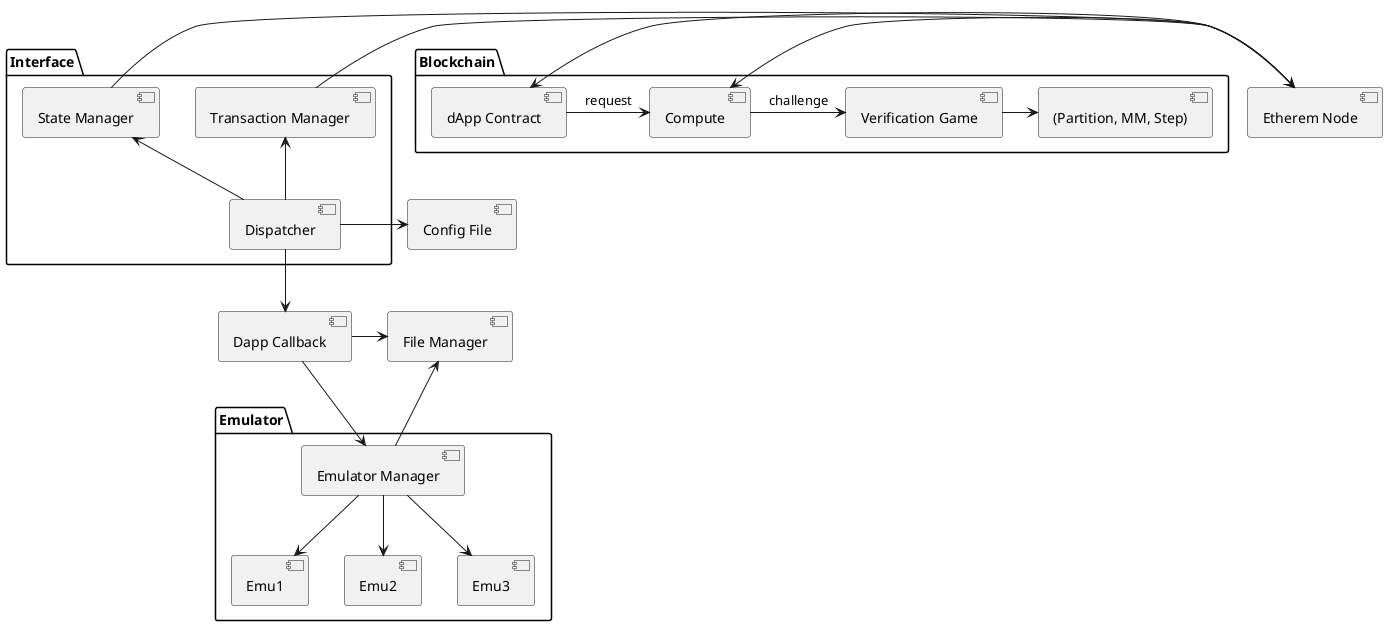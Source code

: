 @startuml

package "Blockchain" {
  [dApp Contract] as dapp
  [Compute] as C
  [Verification Game] as VG
  [(Partition, MM, Step)] as Aux
  dapp -> C : request
  C -> VG : challenge
  VG -> Aux
}

component [Etherem Node] as geth

dapp <- geth
C <- geth

package "Interface" {
  [Transaction Manager] as tx
  [State Manager] as S
  [Dispatcher] as D
  tx <-down- D
  S <-down- D
}

geth <- tx
geth <- S

component [Dapp Callback] as callback


D -down-> callback

package "Emulator" {
  [Emulator Manager] as EM
  [Emu1] as E1
  [Emu2] as E2
  [Emu3] as E3
  EM -down-> E1
  EM -down-> E2
  EM -down-> E3
}

component [Config File] as config
D -right-> config


component [File Manager] as FM

EM -up-> FM
callback -right-> FM
callback -down-> EM

@enduml
